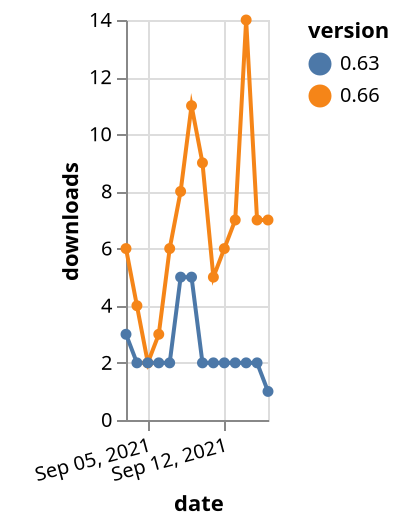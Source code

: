 {"$schema": "https://vega.github.io/schema/vega-lite/v5.json", "description": "A simple bar chart with embedded data.", "data": {"values": [{"date": "2021-09-03", "total": 6442, "delta": 6, "version": "0.66"}, {"date": "2021-09-04", "total": 6446, "delta": 4, "version": "0.66"}, {"date": "2021-09-05", "total": 6448, "delta": 2, "version": "0.66"}, {"date": "2021-09-06", "total": 6451, "delta": 3, "version": "0.66"}, {"date": "2021-09-07", "total": 6457, "delta": 6, "version": "0.66"}, {"date": "2021-09-08", "total": 6465, "delta": 8, "version": "0.66"}, {"date": "2021-09-09", "total": 6476, "delta": 11, "version": "0.66"}, {"date": "2021-09-10", "total": 6485, "delta": 9, "version": "0.66"}, {"date": "2021-09-11", "total": 6490, "delta": 5, "version": "0.66"}, {"date": "2021-09-12", "total": 6496, "delta": 6, "version": "0.66"}, {"date": "2021-09-13", "total": 6503, "delta": 7, "version": "0.66"}, {"date": "2021-09-14", "total": 6517, "delta": 14, "version": "0.66"}, {"date": "2021-09-15", "total": 6524, "delta": 7, "version": "0.66"}, {"date": "2021-09-16", "total": 6531, "delta": 7, "version": "0.66"}, {"date": "2021-09-03", "total": 4037, "delta": 3, "version": "0.63"}, {"date": "2021-09-04", "total": 4039, "delta": 2, "version": "0.63"}, {"date": "2021-09-05", "total": 4041, "delta": 2, "version": "0.63"}, {"date": "2021-09-06", "total": 4043, "delta": 2, "version": "0.63"}, {"date": "2021-09-07", "total": 4045, "delta": 2, "version": "0.63"}, {"date": "2021-09-08", "total": 4050, "delta": 5, "version": "0.63"}, {"date": "2021-09-09", "total": 4055, "delta": 5, "version": "0.63"}, {"date": "2021-09-10", "total": 4057, "delta": 2, "version": "0.63"}, {"date": "2021-09-11", "total": 4059, "delta": 2, "version": "0.63"}, {"date": "2021-09-12", "total": 4061, "delta": 2, "version": "0.63"}, {"date": "2021-09-13", "total": 4063, "delta": 2, "version": "0.63"}, {"date": "2021-09-14", "total": 4065, "delta": 2, "version": "0.63"}, {"date": "2021-09-15", "total": 4067, "delta": 2, "version": "0.63"}, {"date": "2021-09-16", "total": 4068, "delta": 1, "version": "0.63"}]}, "width": "container", "mark": {"type": "line", "point": {"filled": true}}, "encoding": {"x": {"field": "date", "type": "temporal", "timeUnit": "yearmonthdate", "title": "date", "axis": {"labelAngle": -15}}, "y": {"field": "delta", "type": "quantitative", "title": "downloads"}, "color": {"field": "version", "type": "nominal"}, "tooltip": {"field": "delta"}}}